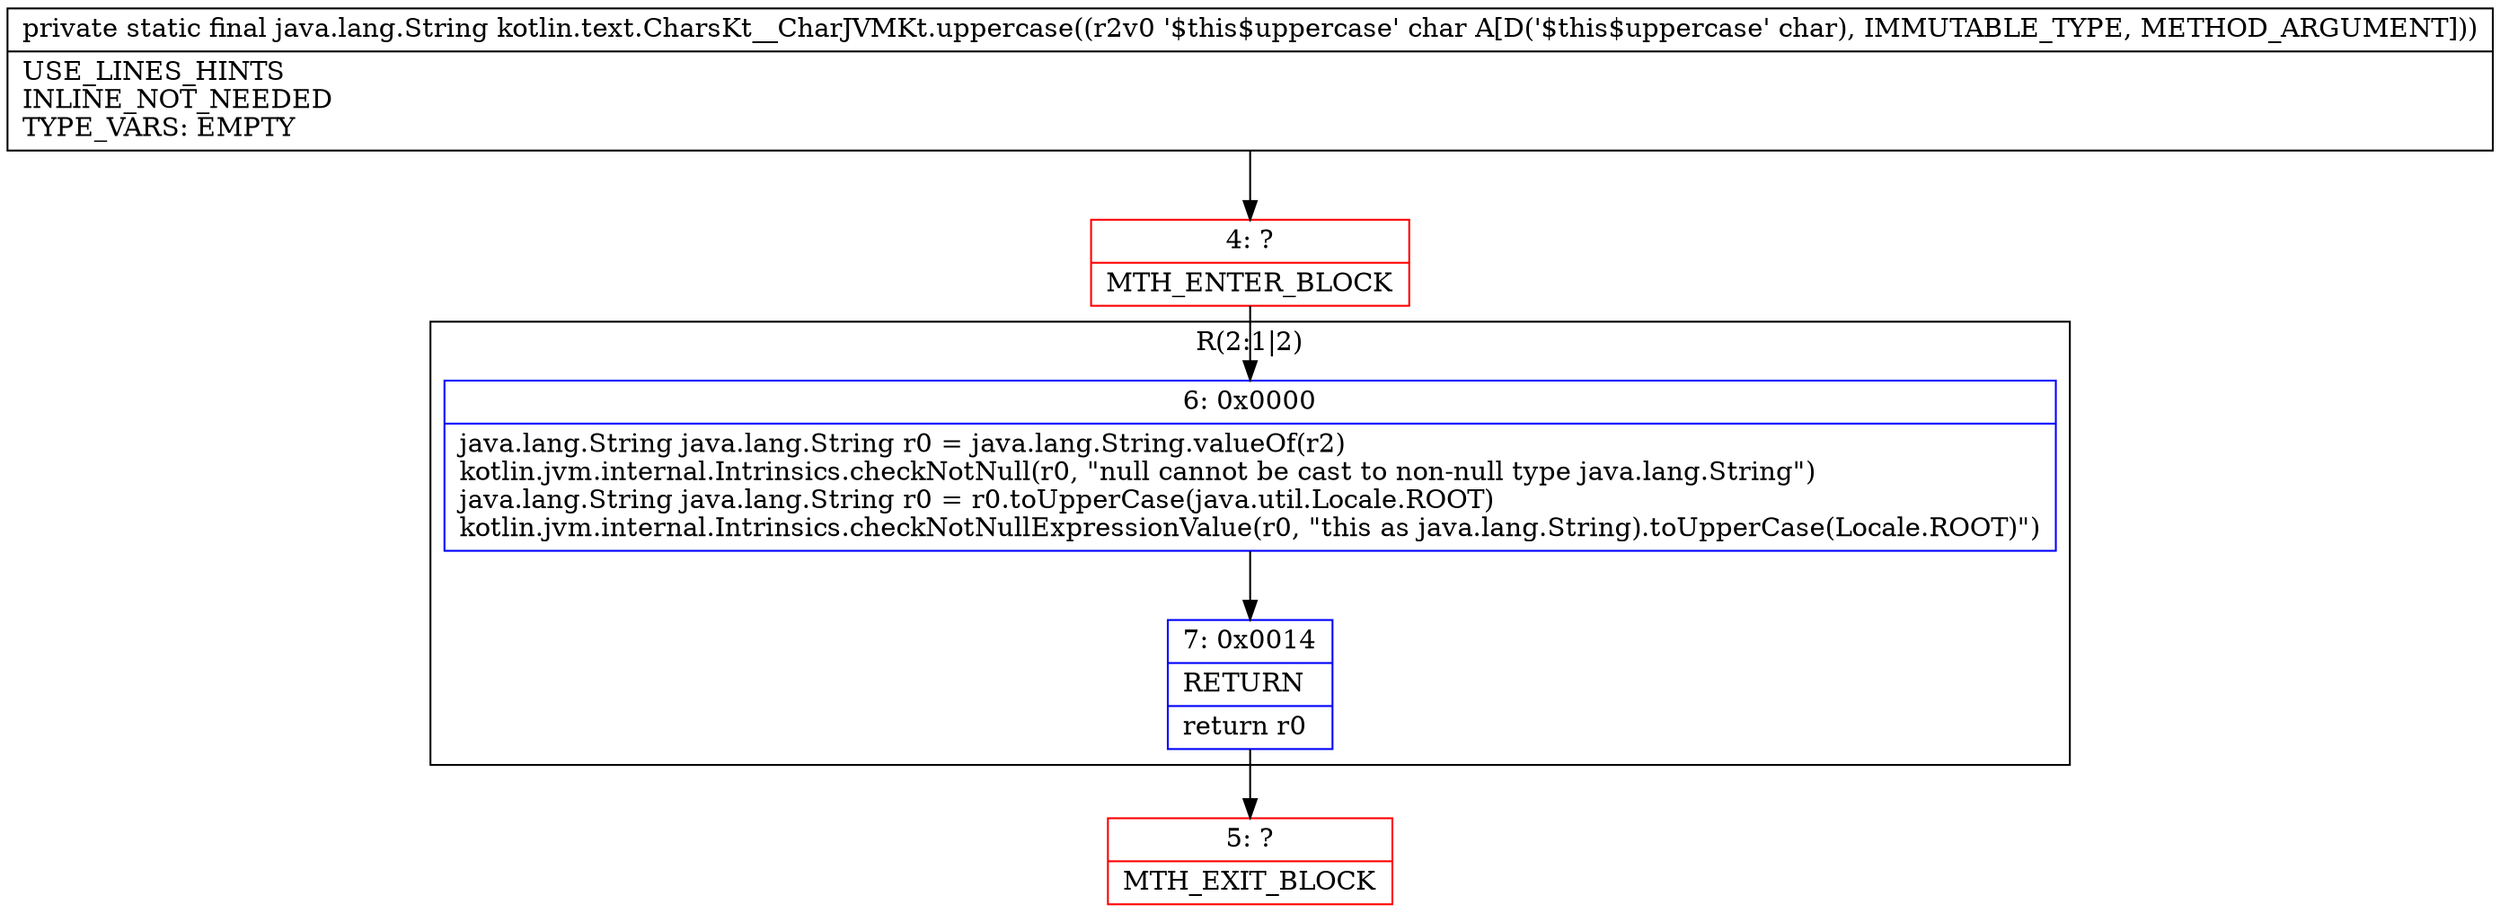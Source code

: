 digraph "CFG forkotlin.text.CharsKt__CharJVMKt.uppercase(C)Ljava\/lang\/String;" {
subgraph cluster_Region_805074318 {
label = "R(2:1|2)";
node [shape=record,color=blue];
Node_6 [shape=record,label="{6\:\ 0x0000|java.lang.String java.lang.String r0 = java.lang.String.valueOf(r2)\lkotlin.jvm.internal.Intrinsics.checkNotNull(r0, \"null cannot be cast to non\-null type java.lang.String\")\ljava.lang.String java.lang.String r0 = r0.toUpperCase(java.util.Locale.ROOT)\lkotlin.jvm.internal.Intrinsics.checkNotNullExpressionValue(r0, \"this as java.lang.String).toUpperCase(Locale.ROOT)\")\l}"];
Node_7 [shape=record,label="{7\:\ 0x0014|RETURN\l|return r0\l}"];
}
Node_4 [shape=record,color=red,label="{4\:\ ?|MTH_ENTER_BLOCK\l}"];
Node_5 [shape=record,color=red,label="{5\:\ ?|MTH_EXIT_BLOCK\l}"];
MethodNode[shape=record,label="{private static final java.lang.String kotlin.text.CharsKt__CharJVMKt.uppercase((r2v0 '$this$uppercase' char A[D('$this$uppercase' char), IMMUTABLE_TYPE, METHOD_ARGUMENT]))  | USE_LINES_HINTS\lINLINE_NOT_NEEDED\lTYPE_VARS: EMPTY\l}"];
MethodNode -> Node_4;Node_6 -> Node_7;
Node_7 -> Node_5;
Node_4 -> Node_6;
}

